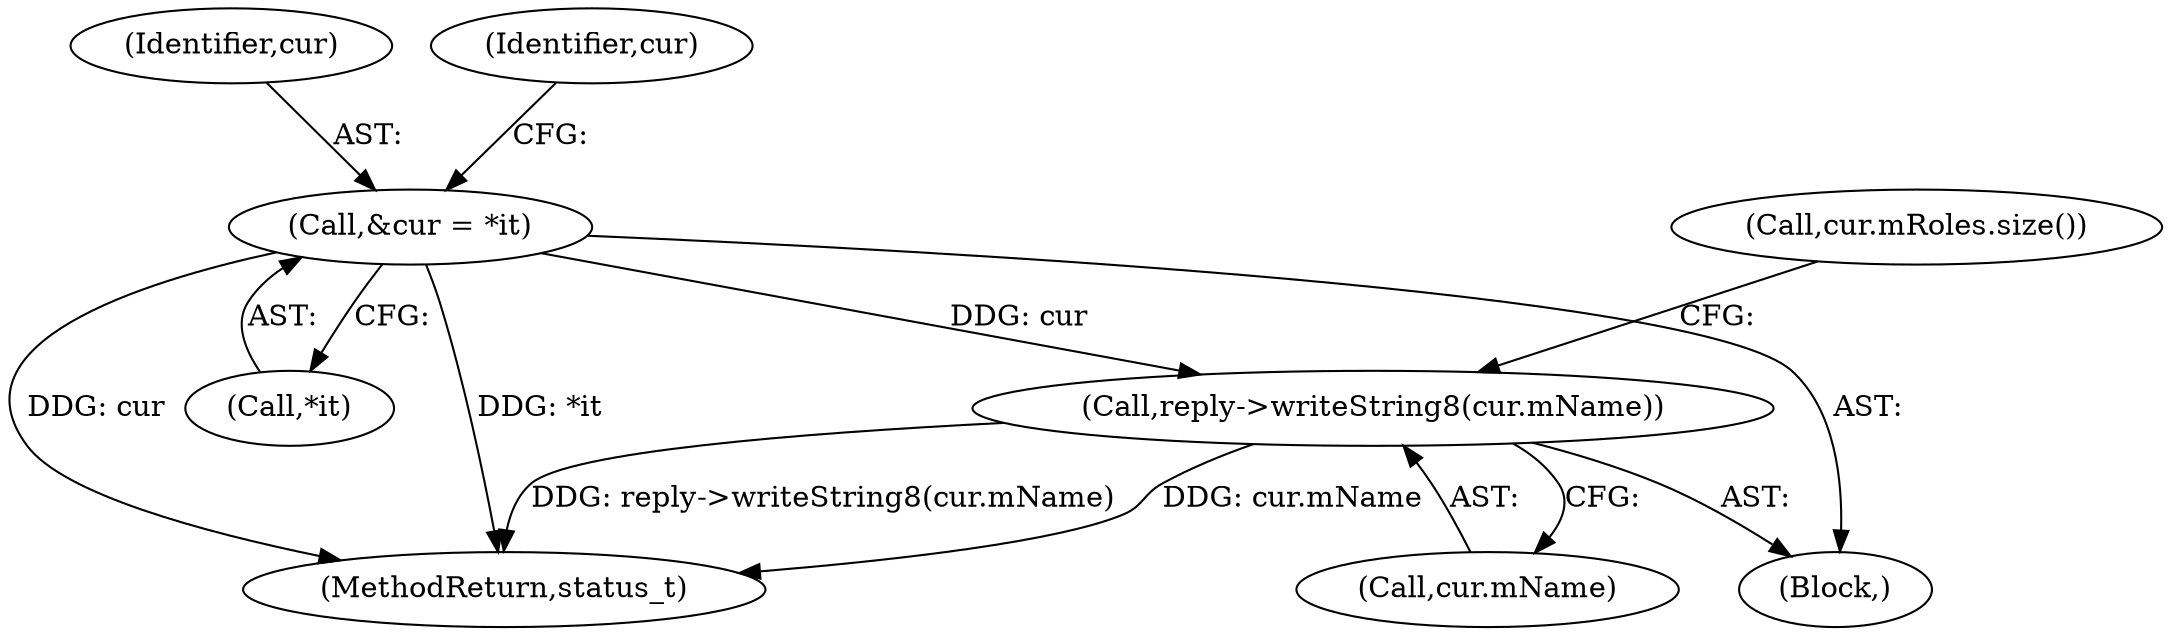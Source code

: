 digraph "0_Android_295c883fe3105b19bcd0f9e07d54c6b589fc5bff@API" {
"1000162" [label="(Call,reply->writeString8(cur.mName))"];
"1000158" [label="(Call,&cur = *it)"];
"1000156" [label="(Block,)"];
"1000158" [label="(Call,&cur = *it)"];
"1001214" [label="(MethodReturn,status_t)"];
"1000160" [label="(Call,*it)"];
"1000159" [label="(Identifier,cur)"];
"1000167" [label="(Call,cur.mRoles.size())"];
"1000164" [label="(Identifier,cur)"];
"1000163" [label="(Call,cur.mName)"];
"1000162" [label="(Call,reply->writeString8(cur.mName))"];
"1000162" -> "1000156"  [label="AST: "];
"1000162" -> "1000163"  [label="CFG: "];
"1000163" -> "1000162"  [label="AST: "];
"1000167" -> "1000162"  [label="CFG: "];
"1000162" -> "1001214"  [label="DDG: cur.mName"];
"1000162" -> "1001214"  [label="DDG: reply->writeString8(cur.mName)"];
"1000158" -> "1000162"  [label="DDG: cur"];
"1000158" -> "1000156"  [label="AST: "];
"1000158" -> "1000160"  [label="CFG: "];
"1000159" -> "1000158"  [label="AST: "];
"1000160" -> "1000158"  [label="AST: "];
"1000164" -> "1000158"  [label="CFG: "];
"1000158" -> "1001214"  [label="DDG: cur"];
"1000158" -> "1001214"  [label="DDG: *it"];
}
